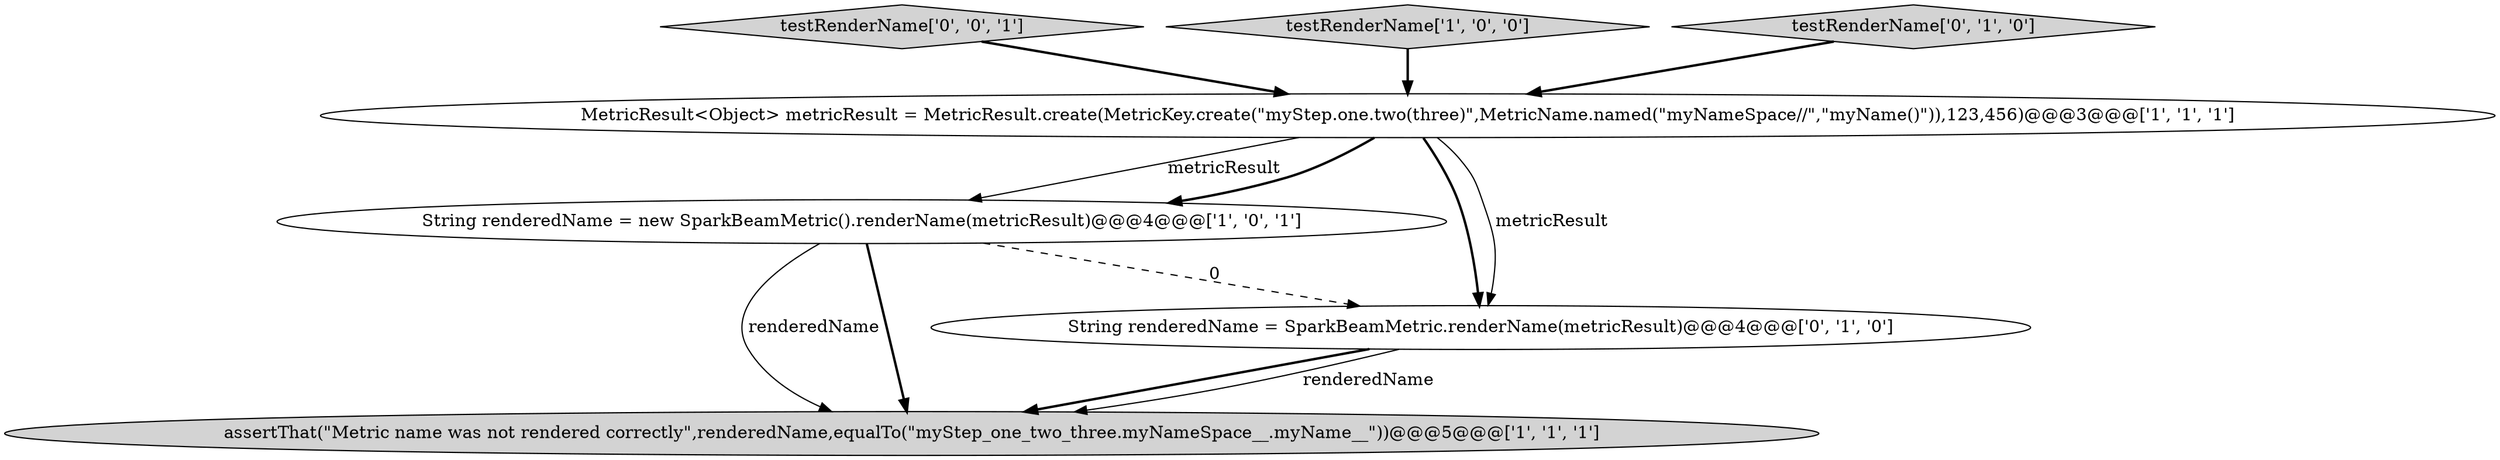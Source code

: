 digraph {
1 [style = filled, label = "String renderedName = new SparkBeamMetric().renderName(metricResult)@@@4@@@['1', '0', '1']", fillcolor = white, shape = ellipse image = "AAA0AAABBB1BBB"];
6 [style = filled, label = "testRenderName['0', '0', '1']", fillcolor = lightgray, shape = diamond image = "AAA0AAABBB3BBB"];
3 [style = filled, label = "MetricResult<Object> metricResult = MetricResult.create(MetricKey.create(\"myStep.one.two(three)\",MetricName.named(\"myNameSpace//\",\"myName()\")),123,456)@@@3@@@['1', '1', '1']", fillcolor = white, shape = ellipse image = "AAA0AAABBB1BBB"];
0 [style = filled, label = "testRenderName['1', '0', '0']", fillcolor = lightgray, shape = diamond image = "AAA0AAABBB1BBB"];
2 [style = filled, label = "assertThat(\"Metric name was not rendered correctly\",renderedName,equalTo(\"myStep_one_two_three.myNameSpace__.myName__\"))@@@5@@@['1', '1', '1']", fillcolor = lightgray, shape = ellipse image = "AAA0AAABBB1BBB"];
5 [style = filled, label = "testRenderName['0', '1', '0']", fillcolor = lightgray, shape = diamond image = "AAA0AAABBB2BBB"];
4 [style = filled, label = "String renderedName = SparkBeamMetric.renderName(metricResult)@@@4@@@['0', '1', '0']", fillcolor = white, shape = ellipse image = "AAA1AAABBB2BBB"];
5->3 [style = bold, label=""];
1->4 [style = dashed, label="0"];
4->2 [style = bold, label=""];
0->3 [style = bold, label=""];
4->2 [style = solid, label="renderedName"];
3->1 [style = solid, label="metricResult"];
1->2 [style = solid, label="renderedName"];
1->2 [style = bold, label=""];
3->4 [style = bold, label=""];
6->3 [style = bold, label=""];
3->1 [style = bold, label=""];
3->4 [style = solid, label="metricResult"];
}

